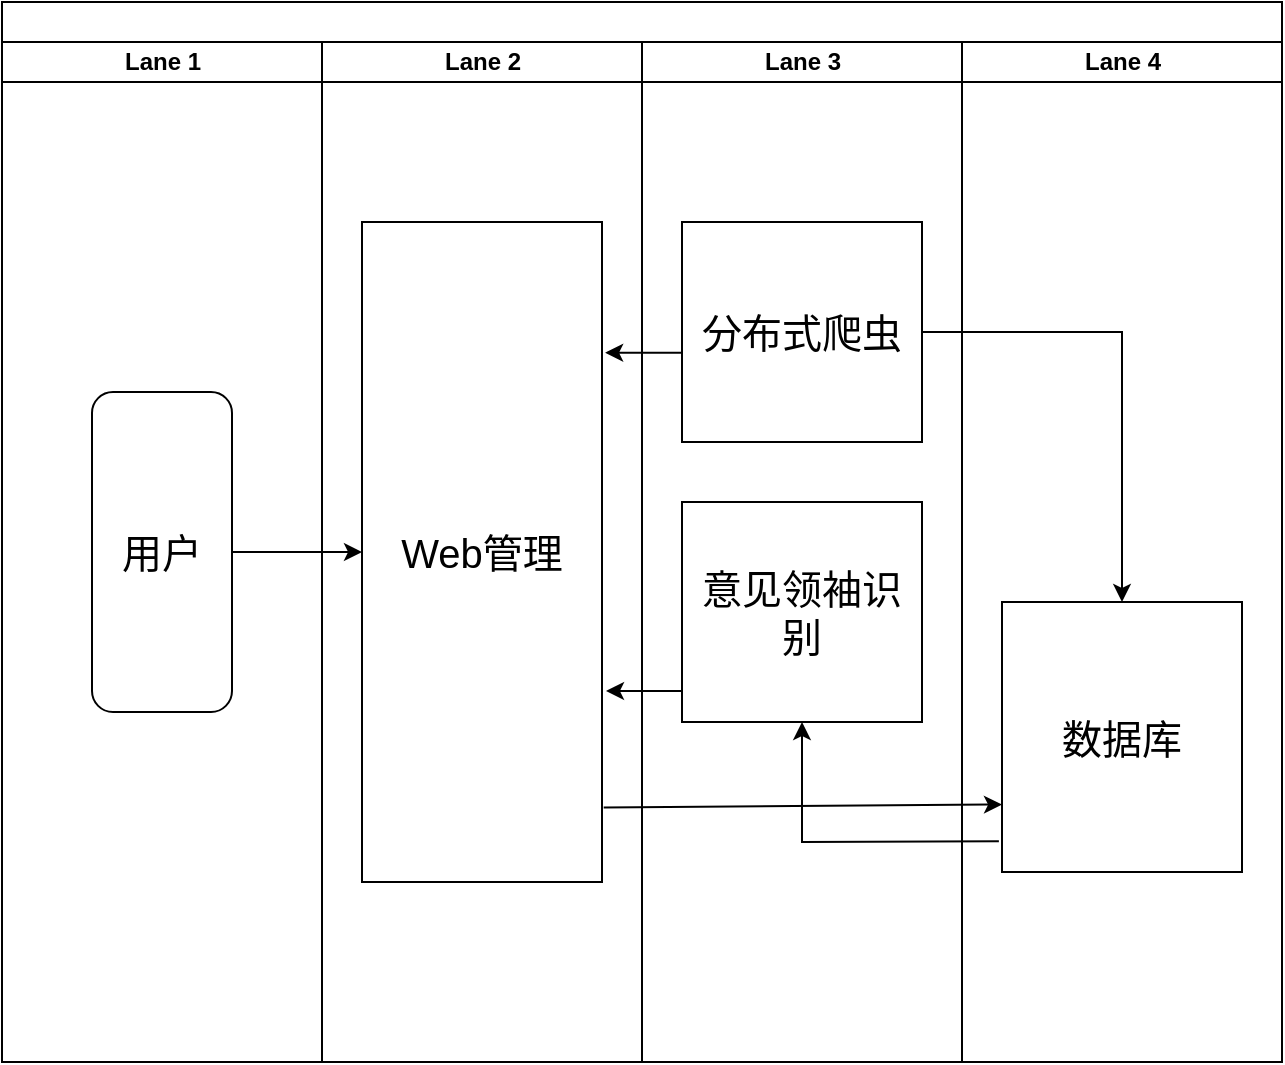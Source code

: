 <mxfile version="21.1.4" type="github">
  <diagram name="Page-1" id="74e2e168-ea6b-b213-b513-2b3c1d86103e">
    <mxGraphModel dx="1050" dy="543" grid="1" gridSize="10" guides="1" tooltips="1" connect="1" arrows="1" fold="1" page="1" pageScale="1" pageWidth="1100" pageHeight="850" background="none" math="0" shadow="0">
      <root>
        <mxCell id="0" />
        <mxCell id="1" parent="0" />
        <mxCell id="77e6c97f196da883-1" value="" style="swimlane;html=1;childLayout=stackLayout;startSize=20;rounded=0;shadow=0;labelBackgroundColor=none;strokeWidth=1;fontFamily=Verdana;fontSize=8;align=center;" parent="1" vertex="1">
          <mxGeometry x="130" y="20" width="640" height="530" as="geometry" />
        </mxCell>
        <mxCell id="77e6c97f196da883-2" value="Lane 1" style="swimlane;html=1;startSize=20;" parent="77e6c97f196da883-1" vertex="1">
          <mxGeometry y="20" width="160" height="510" as="geometry" />
        </mxCell>
        <mxCell id="9RaJvOhvrNmSrUdO_f9e-1" value="&lt;font style=&quot;font-size: 20px;&quot;&gt;用户&lt;/font&gt;" style="rounded=1;whiteSpace=wrap;html=1;" vertex="1" parent="77e6c97f196da883-2">
          <mxGeometry x="45" y="175" width="70" height="160" as="geometry" />
        </mxCell>
        <mxCell id="77e6c97f196da883-3" value="Lane 2" style="swimlane;html=1;startSize=20;" parent="77e6c97f196da883-1" vertex="1">
          <mxGeometry x="160" y="20" width="160" height="510" as="geometry" />
        </mxCell>
        <mxCell id="9RaJvOhvrNmSrUdO_f9e-2" value="&lt;font style=&quot;font-size: 20px;&quot;&gt;Web管理&lt;/font&gt;" style="rounded=0;whiteSpace=wrap;html=1;" vertex="1" parent="77e6c97f196da883-3">
          <mxGeometry x="20" y="90" width="120" height="330" as="geometry" />
        </mxCell>
        <mxCell id="77e6c97f196da883-4" value="Lane 3" style="swimlane;html=1;startSize=20;" parent="77e6c97f196da883-1" vertex="1">
          <mxGeometry x="320" y="20" width="160" height="510" as="geometry" />
        </mxCell>
        <mxCell id="9RaJvOhvrNmSrUdO_f9e-3" value="&lt;font style=&quot;font-size: 20px;&quot;&gt;分布式爬虫&lt;/font&gt;" style="rounded=0;whiteSpace=wrap;html=1;" vertex="1" parent="77e6c97f196da883-4">
          <mxGeometry x="20" y="90" width="120" height="110" as="geometry" />
        </mxCell>
        <mxCell id="9RaJvOhvrNmSrUdO_f9e-4" value="&lt;font style=&quot;font-size: 20px;&quot;&gt;意见领袖识别&lt;/font&gt;" style="rounded=0;whiteSpace=wrap;html=1;" vertex="1" parent="77e6c97f196da883-4">
          <mxGeometry x="20" y="230" width="120" height="110" as="geometry" />
        </mxCell>
        <mxCell id="9RaJvOhvrNmSrUdO_f9e-7" value="" style="endArrow=classic;html=1;rounded=0;entryX=1.013;entryY=0.198;entryDx=0;entryDy=0;entryPerimeter=0;" edge="1" parent="77e6c97f196da883-4">
          <mxGeometry width="50" height="50" relative="1" as="geometry">
            <mxPoint x="20" y="324.5" as="sourcePoint" />
            <mxPoint x="-18" y="324.5" as="targetPoint" />
          </mxGeometry>
        </mxCell>
        <mxCell id="77e6c97f196da883-5" value="Lane 4" style="swimlane;html=1;startSize=20;" parent="77e6c97f196da883-1" vertex="1">
          <mxGeometry x="480" y="20" width="160" height="510" as="geometry" />
        </mxCell>
        <mxCell id="9RaJvOhvrNmSrUdO_f9e-8" value="&lt;font style=&quot;font-size: 20px;&quot;&gt;数据库&lt;/font&gt;" style="rounded=0;whiteSpace=wrap;html=1;" vertex="1" parent="77e6c97f196da883-5">
          <mxGeometry x="20" y="280" width="120" height="135" as="geometry" />
        </mxCell>
        <mxCell id="9RaJvOhvrNmSrUdO_f9e-5" value="" style="endArrow=classic;html=1;rounded=0;entryX=0;entryY=0.5;entryDx=0;entryDy=0;exitX=1;exitY=0.5;exitDx=0;exitDy=0;" edge="1" parent="77e6c97f196da883-1" source="9RaJvOhvrNmSrUdO_f9e-1" target="9RaJvOhvrNmSrUdO_f9e-2">
          <mxGeometry width="50" height="50" relative="1" as="geometry">
            <mxPoint x="115" y="320" as="sourcePoint" />
            <mxPoint x="165" y="270" as="targetPoint" />
          </mxGeometry>
        </mxCell>
        <mxCell id="9RaJvOhvrNmSrUdO_f9e-6" value="" style="endArrow=classic;html=1;rounded=0;entryX=1.013;entryY=0.198;entryDx=0;entryDy=0;entryPerimeter=0;exitX=0;exitY=0.594;exitDx=0;exitDy=0;exitPerimeter=0;" edge="1" parent="77e6c97f196da883-1" source="9RaJvOhvrNmSrUdO_f9e-3" target="9RaJvOhvrNmSrUdO_f9e-2">
          <mxGeometry width="50" height="50" relative="1" as="geometry">
            <mxPoint x="340" y="220" as="sourcePoint" />
            <mxPoint x="390" y="170" as="targetPoint" />
          </mxGeometry>
        </mxCell>
        <mxCell id="9RaJvOhvrNmSrUdO_f9e-11" value="" style="endArrow=classic;html=1;rounded=0;entryX=0.5;entryY=0;entryDx=0;entryDy=0;exitX=1;exitY=0.5;exitDx=0;exitDy=0;" edge="1" parent="77e6c97f196da883-1" source="9RaJvOhvrNmSrUdO_f9e-3" target="9RaJvOhvrNmSrUdO_f9e-8">
          <mxGeometry width="50" height="50" relative="1" as="geometry">
            <mxPoint x="460" y="220" as="sourcePoint" />
            <mxPoint x="510" y="170" as="targetPoint" />
            <Array as="points">
              <mxPoint x="560" y="165" />
            </Array>
          </mxGeometry>
        </mxCell>
        <mxCell id="9RaJvOhvrNmSrUdO_f9e-9" value="" style="endArrow=classic;html=1;rounded=0;entryX=0;entryY=0.75;entryDx=0;entryDy=0;exitX=1.007;exitY=0.887;exitDx=0;exitDy=0;exitPerimeter=0;" edge="1" parent="77e6c97f196da883-1" source="9RaJvOhvrNmSrUdO_f9e-2" target="9RaJvOhvrNmSrUdO_f9e-8">
          <mxGeometry width="50" height="50" relative="1" as="geometry">
            <mxPoint x="300" y="450" as="sourcePoint" />
            <mxPoint x="350" y="400" as="targetPoint" />
          </mxGeometry>
        </mxCell>
        <mxCell id="9RaJvOhvrNmSrUdO_f9e-12" value="" style="endArrow=classic;html=1;rounded=0;entryX=0.5;entryY=1;entryDx=0;entryDy=0;exitX=-0.013;exitY=0.886;exitDx=0;exitDy=0;exitPerimeter=0;" edge="1" parent="77e6c97f196da883-1" source="9RaJvOhvrNmSrUdO_f9e-8" target="9RaJvOhvrNmSrUdO_f9e-4">
          <mxGeometry width="50" height="50" relative="1" as="geometry">
            <mxPoint x="500" y="430" as="sourcePoint" />
            <mxPoint x="550" y="380" as="targetPoint" />
            <Array as="points">
              <mxPoint x="400" y="420" />
            </Array>
          </mxGeometry>
        </mxCell>
      </root>
    </mxGraphModel>
  </diagram>
</mxfile>
